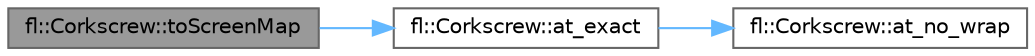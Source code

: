 digraph "fl::Corkscrew::toScreenMap"
{
 // INTERACTIVE_SVG=YES
 // LATEX_PDF_SIZE
  bgcolor="transparent";
  edge [fontname=Helvetica,fontsize=10,labelfontname=Helvetica,labelfontsize=10];
  node [fontname=Helvetica,fontsize=10,shape=box,height=0.2,width=0.4];
  rankdir="LR";
  Node1 [id="Node000001",label="fl::Corkscrew::toScreenMap",height=0.2,width=0.4,color="gray40", fillcolor="grey60", style="filled", fontcolor="black",tooltip=" "];
  Node1 -> Node2 [id="edge1_Node000001_Node000002",color="steelblue1",style="solid",tooltip=" "];
  Node2 [id="Node000002",label="fl::Corkscrew::at_exact",height=0.2,width=0.4,color="grey40", fillcolor="white", style="filled",URL="$dc/d82/classfl_1_1_corkscrew_a91822e7977cba22fdbbed631a57c9e37.html#a91822e7977cba22fdbbed631a57c9e37",tooltip=" "];
  Node2 -> Node3 [id="edge2_Node000002_Node000003",color="steelblue1",style="solid",tooltip=" "];
  Node3 [id="Node000003",label="fl::Corkscrew::at_no_wrap",height=0.2,width=0.4,color="grey40", fillcolor="white", style="filled",URL="$dc/d82/classfl_1_1_corkscrew_adc36822ef180aae5e8ef1647aaa5e9eb.html#adc36822ef180aae5e8ef1647aaa5e9eb",tooltip=" "];
}
